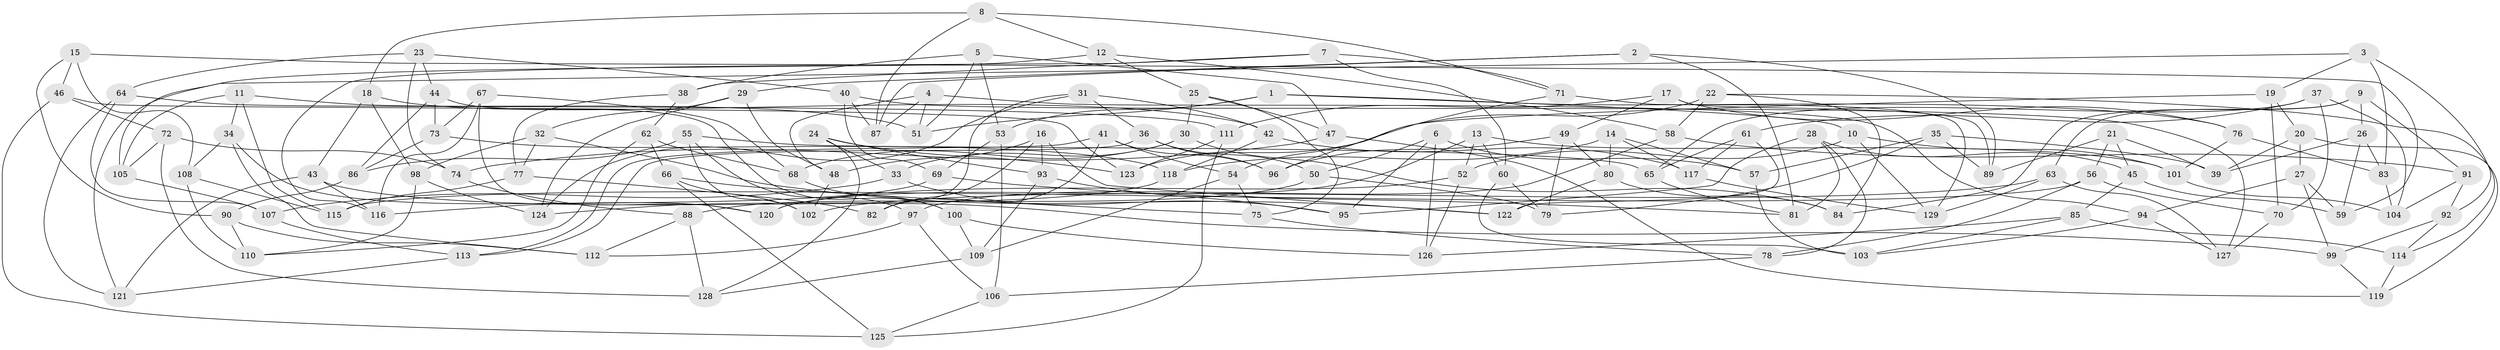 // coarse degree distribution, {4: 0.7666666666666667, 5: 0.044444444444444446, 8: 0.05555555555555555, 3: 0.05555555555555555, 6: 0.011111111111111112, 7: 0.03333333333333333, 15: 0.011111111111111112, 9: 0.011111111111111112, 10: 0.011111111111111112}
// Generated by graph-tools (version 1.1) at 2025/01/03/04/25 22:01:31]
// undirected, 129 vertices, 258 edges
graph export_dot {
graph [start="1"]
  node [color=gray90,style=filled];
  1;
  2;
  3;
  4;
  5;
  6;
  7;
  8;
  9;
  10;
  11;
  12;
  13;
  14;
  15;
  16;
  17;
  18;
  19;
  20;
  21;
  22;
  23;
  24;
  25;
  26;
  27;
  28;
  29;
  30;
  31;
  32;
  33;
  34;
  35;
  36;
  37;
  38;
  39;
  40;
  41;
  42;
  43;
  44;
  45;
  46;
  47;
  48;
  49;
  50;
  51;
  52;
  53;
  54;
  55;
  56;
  57;
  58;
  59;
  60;
  61;
  62;
  63;
  64;
  65;
  66;
  67;
  68;
  69;
  70;
  71;
  72;
  73;
  74;
  75;
  76;
  77;
  78;
  79;
  80;
  81;
  82;
  83;
  84;
  85;
  86;
  87;
  88;
  89;
  90;
  91;
  92;
  93;
  94;
  95;
  96;
  97;
  98;
  99;
  100;
  101;
  102;
  103;
  104;
  105;
  106;
  107;
  108;
  109;
  110;
  111;
  112;
  113;
  114;
  115;
  116;
  117;
  118;
  119;
  120;
  121;
  122;
  123;
  124;
  125;
  126;
  127;
  128;
  129;
  1 -- 53;
  1 -- 76;
  1 -- 51;
  1 -- 10;
  2 -- 81;
  2 -- 89;
  2 -- 29;
  2 -- 87;
  3 -- 121;
  3 -- 19;
  3 -- 83;
  3 -- 92;
  4 -- 51;
  4 -- 87;
  4 -- 94;
  4 -- 48;
  5 -- 47;
  5 -- 51;
  5 -- 53;
  5 -- 38;
  6 -- 95;
  6 -- 126;
  6 -- 50;
  6 -- 57;
  7 -- 38;
  7 -- 60;
  7 -- 71;
  7 -- 116;
  8 -- 12;
  8 -- 71;
  8 -- 18;
  8 -- 87;
  9 -- 26;
  9 -- 63;
  9 -- 84;
  9 -- 91;
  10 -- 52;
  10 -- 129;
  10 -- 101;
  11 -- 51;
  11 -- 34;
  11 -- 115;
  11 -- 105;
  12 -- 25;
  12 -- 105;
  12 -- 58;
  13 -- 52;
  13 -- 60;
  13 -- 101;
  13 -- 120;
  14 -- 118;
  14 -- 57;
  14 -- 117;
  14 -- 80;
  15 -- 90;
  15 -- 108;
  15 -- 46;
  15 -- 59;
  16 -- 93;
  16 -- 48;
  16 -- 82;
  16 -- 122;
  17 -- 111;
  17 -- 89;
  17 -- 76;
  17 -- 49;
  18 -- 98;
  18 -- 43;
  18 -- 42;
  19 -- 70;
  19 -- 123;
  19 -- 20;
  20 -- 27;
  20 -- 39;
  20 -- 119;
  21 -- 56;
  21 -- 39;
  21 -- 45;
  21 -- 89;
  22 -- 58;
  22 -- 114;
  22 -- 84;
  22 -- 54;
  23 -- 40;
  23 -- 44;
  23 -- 74;
  23 -- 64;
  24 -- 123;
  24 -- 33;
  24 -- 128;
  24 -- 93;
  25 -- 75;
  25 -- 47;
  25 -- 30;
  26 -- 83;
  26 -- 39;
  26 -- 59;
  27 -- 59;
  27 -- 94;
  27 -- 99;
  28 -- 45;
  28 -- 95;
  28 -- 78;
  28 -- 81;
  29 -- 48;
  29 -- 124;
  29 -- 32;
  30 -- 33;
  30 -- 68;
  30 -- 84;
  31 -- 42;
  31 -- 82;
  31 -- 36;
  31 -- 124;
  32 -- 77;
  32 -- 98;
  32 -- 122;
  33 -- 107;
  33 -- 95;
  34 -- 108;
  34 -- 112;
  34 -- 120;
  35 -- 57;
  35 -- 89;
  35 -- 39;
  35 -- 79;
  36 -- 113;
  36 -- 96;
  36 -- 50;
  37 -- 61;
  37 -- 104;
  37 -- 65;
  37 -- 70;
  38 -- 77;
  38 -- 62;
  40 -- 87;
  40 -- 69;
  40 -- 127;
  41 -- 96;
  41 -- 54;
  41 -- 113;
  41 -- 82;
  42 -- 118;
  42 -- 117;
  43 -- 121;
  43 -- 116;
  43 -- 99;
  44 -- 73;
  44 -- 86;
  44 -- 100;
  45 -- 59;
  45 -- 85;
  46 -- 72;
  46 -- 125;
  46 -- 123;
  47 -- 74;
  47 -- 119;
  48 -- 102;
  49 -- 96;
  49 -- 80;
  49 -- 79;
  50 -- 88;
  50 -- 79;
  52 -- 120;
  52 -- 126;
  53 -- 69;
  53 -- 106;
  54 -- 109;
  54 -- 75;
  55 -- 102;
  55 -- 97;
  55 -- 65;
  55 -- 86;
  56 -- 115;
  56 -- 70;
  56 -- 78;
  57 -- 103;
  58 -- 91;
  58 -- 97;
  60 -- 79;
  60 -- 103;
  61 -- 117;
  61 -- 65;
  61 -- 122;
  62 -- 66;
  62 -- 68;
  62 -- 110;
  63 -- 127;
  63 -- 102;
  63 -- 129;
  64 -- 107;
  64 -- 121;
  64 -- 111;
  65 -- 81;
  66 -- 125;
  66 -- 75;
  66 -- 102;
  67 -- 68;
  67 -- 116;
  67 -- 73;
  67 -- 120;
  68 -- 100;
  69 -- 116;
  69 -- 81;
  70 -- 127;
  71 -- 96;
  71 -- 129;
  72 -- 74;
  72 -- 105;
  72 -- 128;
  73 -- 86;
  73 -- 118;
  74 -- 88;
  75 -- 78;
  76 -- 101;
  76 -- 83;
  77 -- 115;
  77 -- 82;
  78 -- 106;
  80 -- 84;
  80 -- 122;
  83 -- 104;
  85 -- 114;
  85 -- 103;
  85 -- 126;
  86 -- 90;
  88 -- 112;
  88 -- 128;
  90 -- 110;
  90 -- 112;
  91 -- 104;
  91 -- 92;
  92 -- 114;
  92 -- 99;
  93 -- 95;
  93 -- 109;
  94 -- 127;
  94 -- 103;
  97 -- 106;
  97 -- 112;
  98 -- 124;
  98 -- 110;
  99 -- 119;
  100 -- 126;
  100 -- 109;
  101 -- 104;
  105 -- 107;
  106 -- 125;
  107 -- 113;
  108 -- 115;
  108 -- 110;
  109 -- 128;
  111 -- 125;
  111 -- 123;
  113 -- 121;
  114 -- 119;
  117 -- 129;
  118 -- 124;
}
